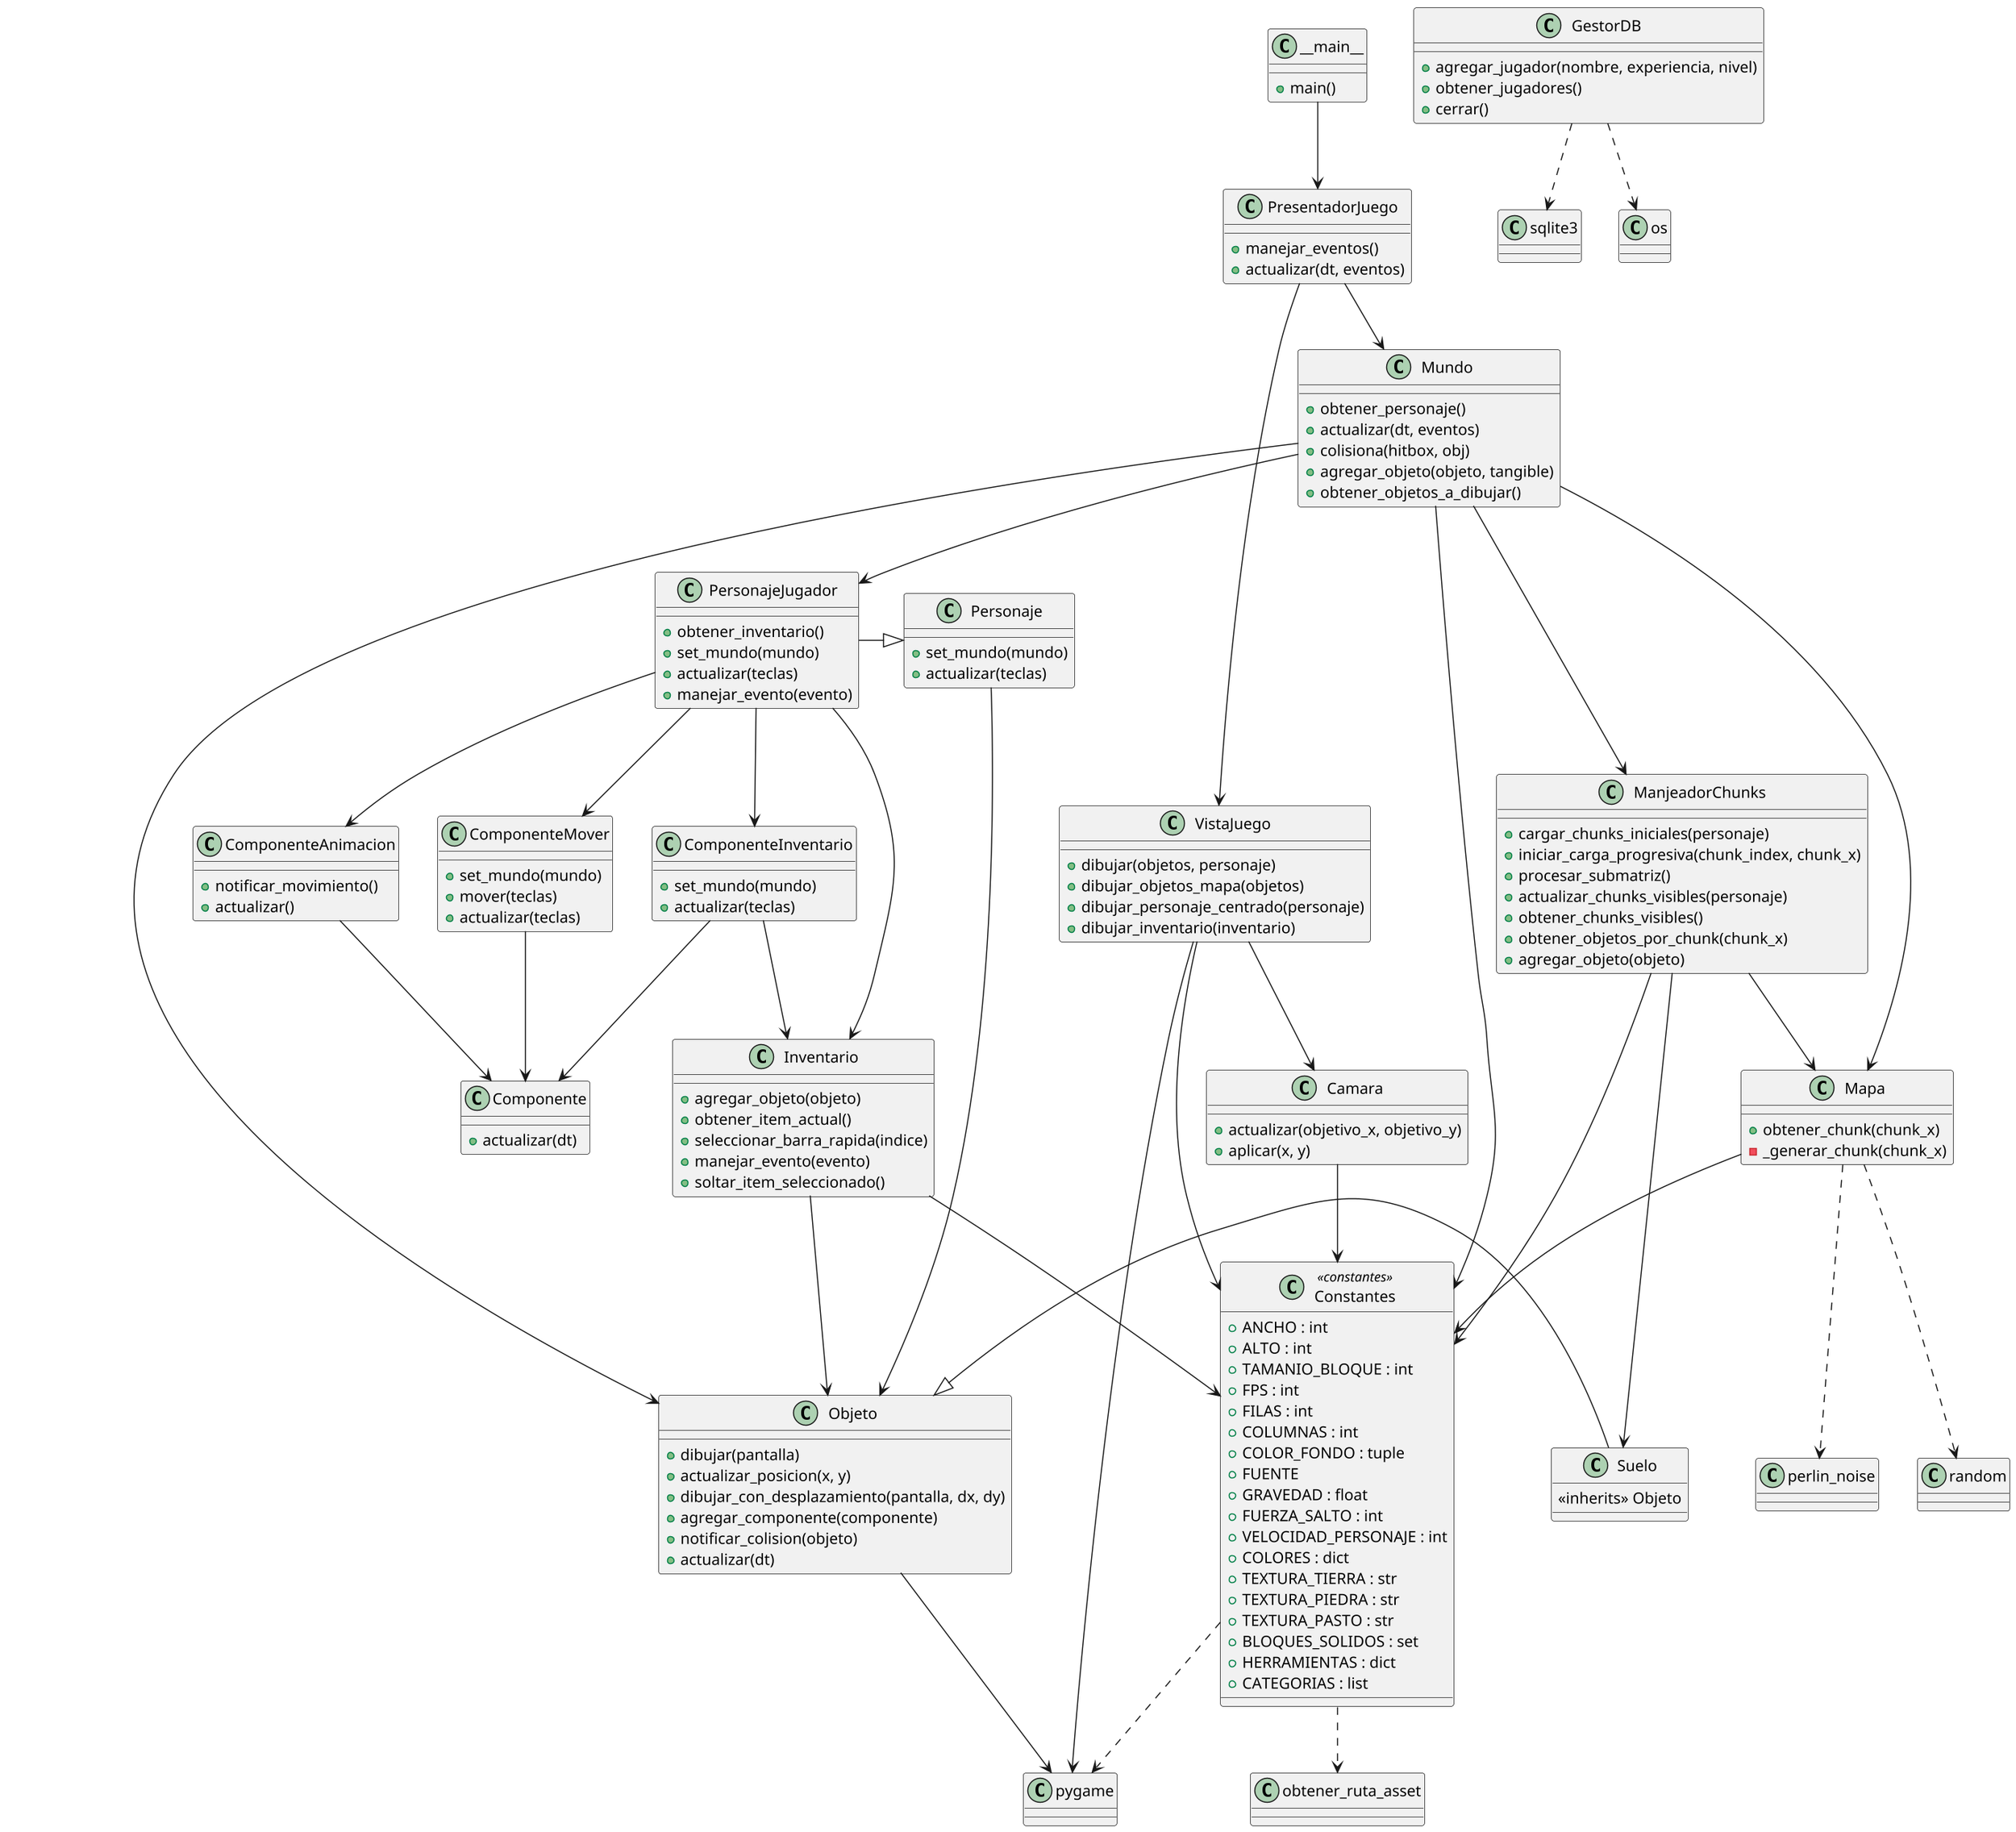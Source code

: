 @startuml SatisPlanning
scale 1.5

' Relaciones principales
__main__ --> PresentadorJuego
PresentadorJuego --> Mundo
PresentadorJuego --> VistaJuego
VistaJuego --> Camara
VistaJuego --> Constantes
VistaJuego --> pygame

Mundo --> Mapa
Mundo --> ManjeadorChunks
Mundo --> PersonajeJugador
Mundo --> Objeto
Mundo --> Constantes

ManjeadorChunks --> Mapa
ManjeadorChunks --> Suelo
ManjeadorChunks --> Constantes

Mapa --> Constantes
Mapa ..> perlin_noise
Mapa ..> random

PersonajeJugador -|> Personaje
Personaje --> Objeto
PersonajeJugador --> ComponenteMover
PersonajeJugador --> ComponenteAnimacion
PersonajeJugador --> ComponenteInventario
PersonajeJugador --> Inventario

ComponenteMover --> Componente
ComponenteAnimacion --> Componente
ComponenteInventario --> Componente
ComponenteInventario --> Inventario

Inventario --> Objeto
Inventario --> Constantes

Suelo -|> Objeto

Objeto --> pygame

GestorDB ..> sqlite3
GestorDB ..> os

Camara --> Constantes

Constantes ..> pygame
Constantes ..> obtener_ruta_asset

' Clases principales
class __main__ {
    + main()
}

class PresentadorJuego {
    + manejar_eventos()
    + actualizar(dt, eventos)
}

class VistaJuego {
    + dibujar(objetos, personaje)
    + dibujar_objetos_mapa(objetos)
    + dibujar_personaje_centrado(personaje)
    + dibujar_inventario(inventario)
}

class Mundo {
    + obtener_personaje()
    + actualizar(dt, eventos)
    + colisiona(hitbox, obj)
    + agregar_objeto(objeto, tangible)
    + obtener_objetos_a_dibujar()
}

class ManjeadorChunks {
    + cargar_chunks_iniciales(personaje)
    + iniciar_carga_progresiva(chunk_index, chunk_x)
    + procesar_submatriz()
    + actualizar_chunks_visibles(personaje)
    + obtener_chunks_visibles()
    + obtener_objetos_por_chunk(chunk_x)
    + agregar_objeto(objeto)
}

class Mapa {
    + obtener_chunk(chunk_x)
    - _generar_chunk(chunk_x)
}

class Personaje {
    + set_mundo(mundo)
    + actualizar(teclas)
}

class PersonajeJugador {
    + obtener_inventario()
    + set_mundo(mundo)
    + actualizar(teclas)
    + manejar_evento(evento)
}

class Inventario {
    + agregar_objeto(objeto)
    + obtener_item_actual()
    + seleccionar_barra_rapida(indice)
    + manejar_evento(evento)
    + soltar_item_seleccionado()
}

class Objeto {
    + dibujar(pantalla)
    + actualizar_posicion(x, y)
    + dibujar_con_desplazamiento(pantalla, dx, dy)
    + agregar_componente(componente)
    + notificar_colision(objeto)
    + actualizar(dt)
}

class Suelo {
    <<inherits>> Objeto
}

class Camara {
    + actualizar(objetivo_x, objetivo_y)
    + aplicar(x, y)
}

class Constantes <<constantes>> {
    + ANCHO : int
    + ALTO : int
    + TAMANIO_BLOQUE : int
    + FPS : int
    + FILAS : int
    + COLUMNAS : int
    + COLOR_FONDO : tuple
    + FUENTE
    + GRAVEDAD : float
    + FUERZA_SALTO : int
    + VELOCIDAD_PERSONAJE : int
    + COLORES : dict
    + TEXTURA_TIERRA : str
    + TEXTURA_PIEDRA : str
    + TEXTURA_PASTO : str
    + BLOQUES_SOLIDOS : set
    + HERRAMIENTAS : dict
    + CATEGORIAS : list
}

class Componente {
    + actualizar(dt)
}

class ComponenteMover {
    + set_mundo(mundo)
    + mover(teclas)
    + actualizar(teclas)
}

class ComponenteAnimacion {
    + notificar_movimiento()
    + actualizar()
}

class ComponenteInventario {
    + set_mundo(mundo)
    + actualizar(teclas)
}

class GestorDB {
    + agregar_jugador(nombre, experiencia, nivel)
    + obtener_jugadores()
    + cerrar()
}

@enduml
